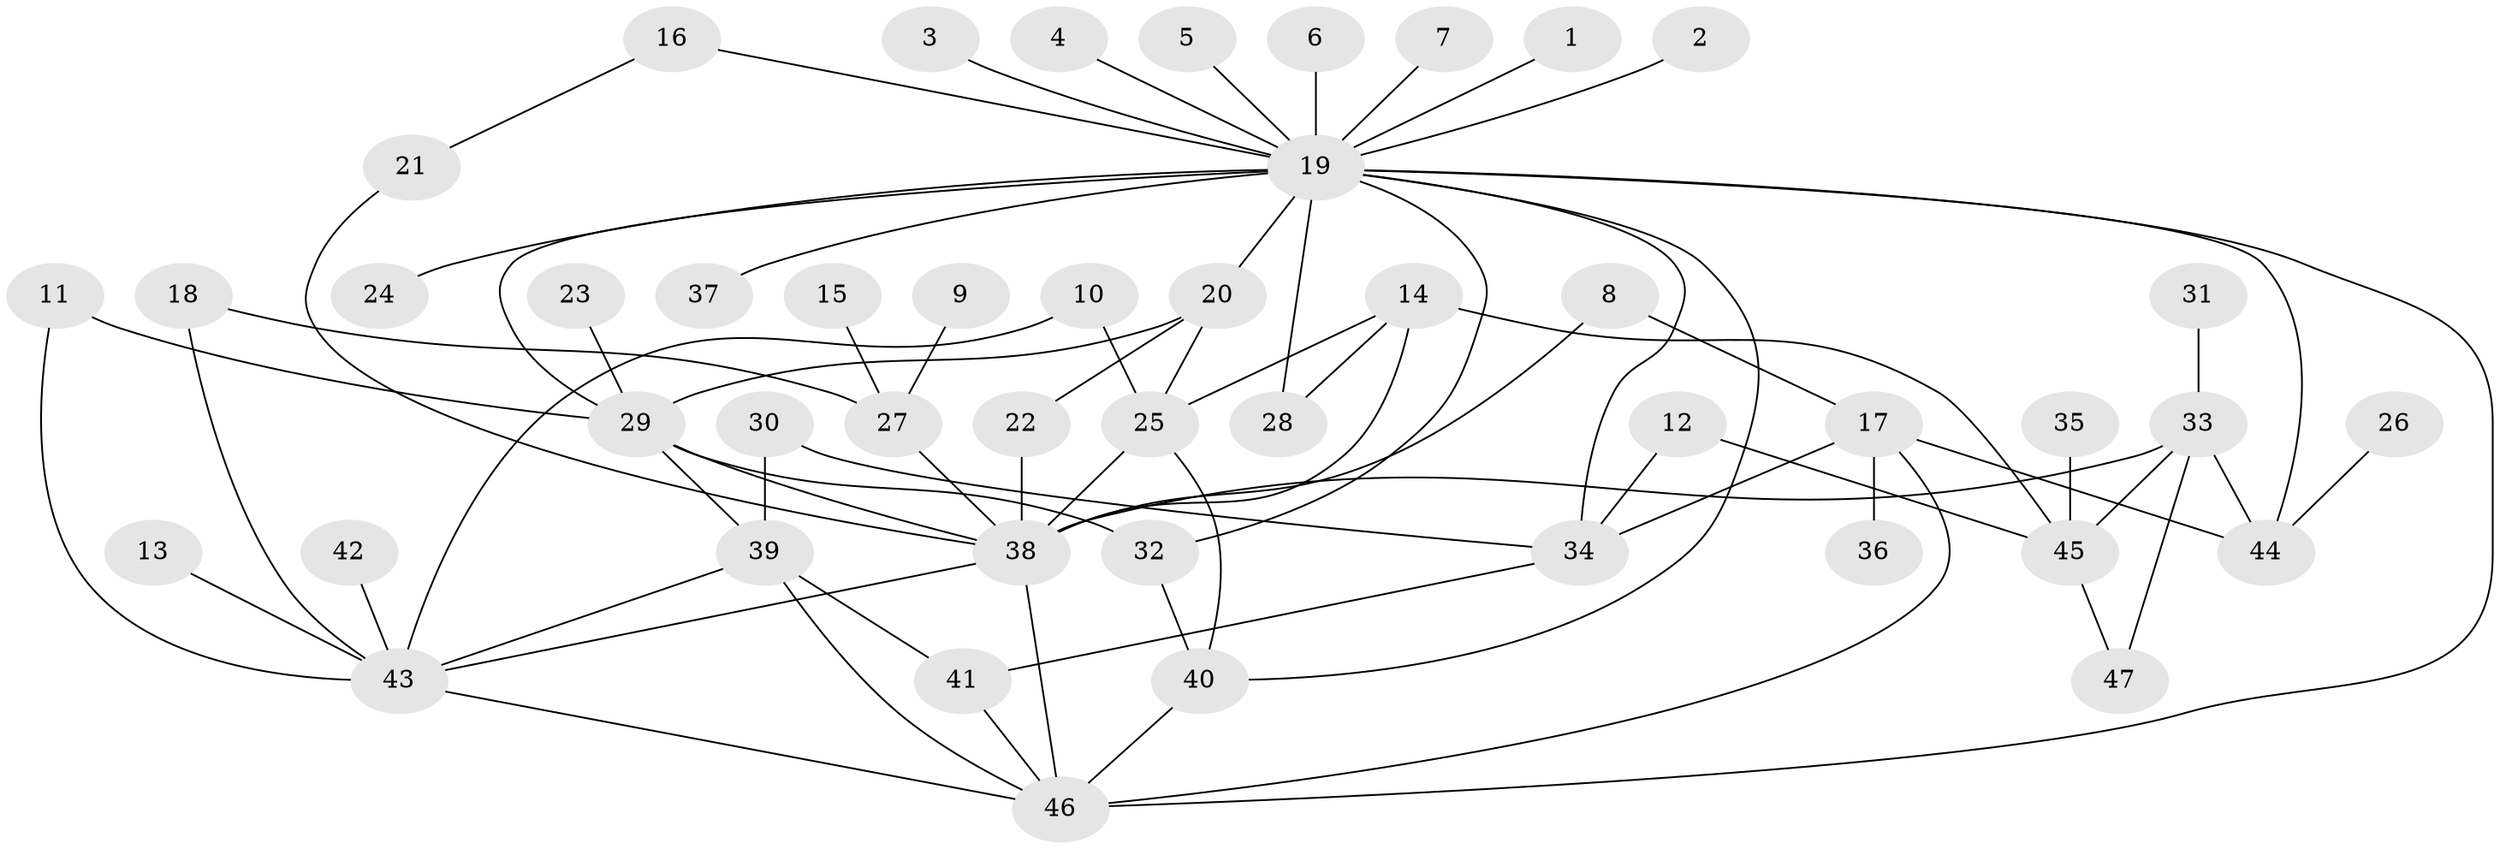 // original degree distribution, {11: 0.008547008547008548, 16: 0.008547008547008548, 9: 0.008547008547008548, 7: 0.03418803418803419, 20: 0.008547008547008548, 5: 0.042735042735042736, 8: 0.008547008547008548, 6: 0.017094017094017096, 1: 0.49572649572649574, 3: 0.07692307692307693, 2: 0.23076923076923078, 4: 0.05982905982905983}
// Generated by graph-tools (version 1.1) at 2025/36/03/04/25 23:36:53]
// undirected, 47 vertices, 73 edges
graph export_dot {
  node [color=gray90,style=filled];
  1;
  2;
  3;
  4;
  5;
  6;
  7;
  8;
  9;
  10;
  11;
  12;
  13;
  14;
  15;
  16;
  17;
  18;
  19;
  20;
  21;
  22;
  23;
  24;
  25;
  26;
  27;
  28;
  29;
  30;
  31;
  32;
  33;
  34;
  35;
  36;
  37;
  38;
  39;
  40;
  41;
  42;
  43;
  44;
  45;
  46;
  47;
  1 -- 19 [weight=1.0];
  2 -- 19 [weight=1.0];
  3 -- 19 [weight=1.0];
  4 -- 19 [weight=1.0];
  5 -- 19 [weight=1.0];
  6 -- 19 [weight=1.0];
  7 -- 19 [weight=1.0];
  8 -- 17 [weight=1.0];
  8 -- 38 [weight=1.0];
  9 -- 27 [weight=1.0];
  10 -- 25 [weight=1.0];
  10 -- 43 [weight=1.0];
  11 -- 29 [weight=1.0];
  11 -- 43 [weight=1.0];
  12 -- 34 [weight=1.0];
  12 -- 45 [weight=2.0];
  13 -- 43 [weight=1.0];
  14 -- 25 [weight=1.0];
  14 -- 28 [weight=1.0];
  14 -- 38 [weight=2.0];
  14 -- 45 [weight=1.0];
  15 -- 27 [weight=1.0];
  16 -- 19 [weight=1.0];
  16 -- 21 [weight=1.0];
  17 -- 34 [weight=1.0];
  17 -- 36 [weight=1.0];
  17 -- 44 [weight=2.0];
  17 -- 46 [weight=1.0];
  18 -- 27 [weight=1.0];
  18 -- 43 [weight=1.0];
  19 -- 20 [weight=1.0];
  19 -- 24 [weight=1.0];
  19 -- 28 [weight=1.0];
  19 -- 29 [weight=1.0];
  19 -- 32 [weight=1.0];
  19 -- 34 [weight=1.0];
  19 -- 37 [weight=1.0];
  19 -- 40 [weight=1.0];
  19 -- 44 [weight=1.0];
  19 -- 46 [weight=1.0];
  20 -- 22 [weight=1.0];
  20 -- 25 [weight=1.0];
  20 -- 29 [weight=1.0];
  21 -- 38 [weight=1.0];
  22 -- 38 [weight=2.0];
  23 -- 29 [weight=1.0];
  25 -- 38 [weight=1.0];
  25 -- 40 [weight=1.0];
  26 -- 44 [weight=1.0];
  27 -- 38 [weight=1.0];
  29 -- 32 [weight=1.0];
  29 -- 38 [weight=1.0];
  29 -- 39 [weight=1.0];
  30 -- 34 [weight=1.0];
  30 -- 39 [weight=1.0];
  31 -- 33 [weight=1.0];
  32 -- 40 [weight=1.0];
  33 -- 38 [weight=1.0];
  33 -- 44 [weight=1.0];
  33 -- 45 [weight=1.0];
  33 -- 47 [weight=1.0];
  34 -- 41 [weight=1.0];
  35 -- 45 [weight=1.0];
  38 -- 43 [weight=1.0];
  38 -- 46 [weight=1.0];
  39 -- 41 [weight=1.0];
  39 -- 43 [weight=1.0];
  39 -- 46 [weight=1.0];
  40 -- 46 [weight=1.0];
  41 -- 46 [weight=1.0];
  42 -- 43 [weight=1.0];
  43 -- 46 [weight=1.0];
  45 -- 47 [weight=1.0];
}

